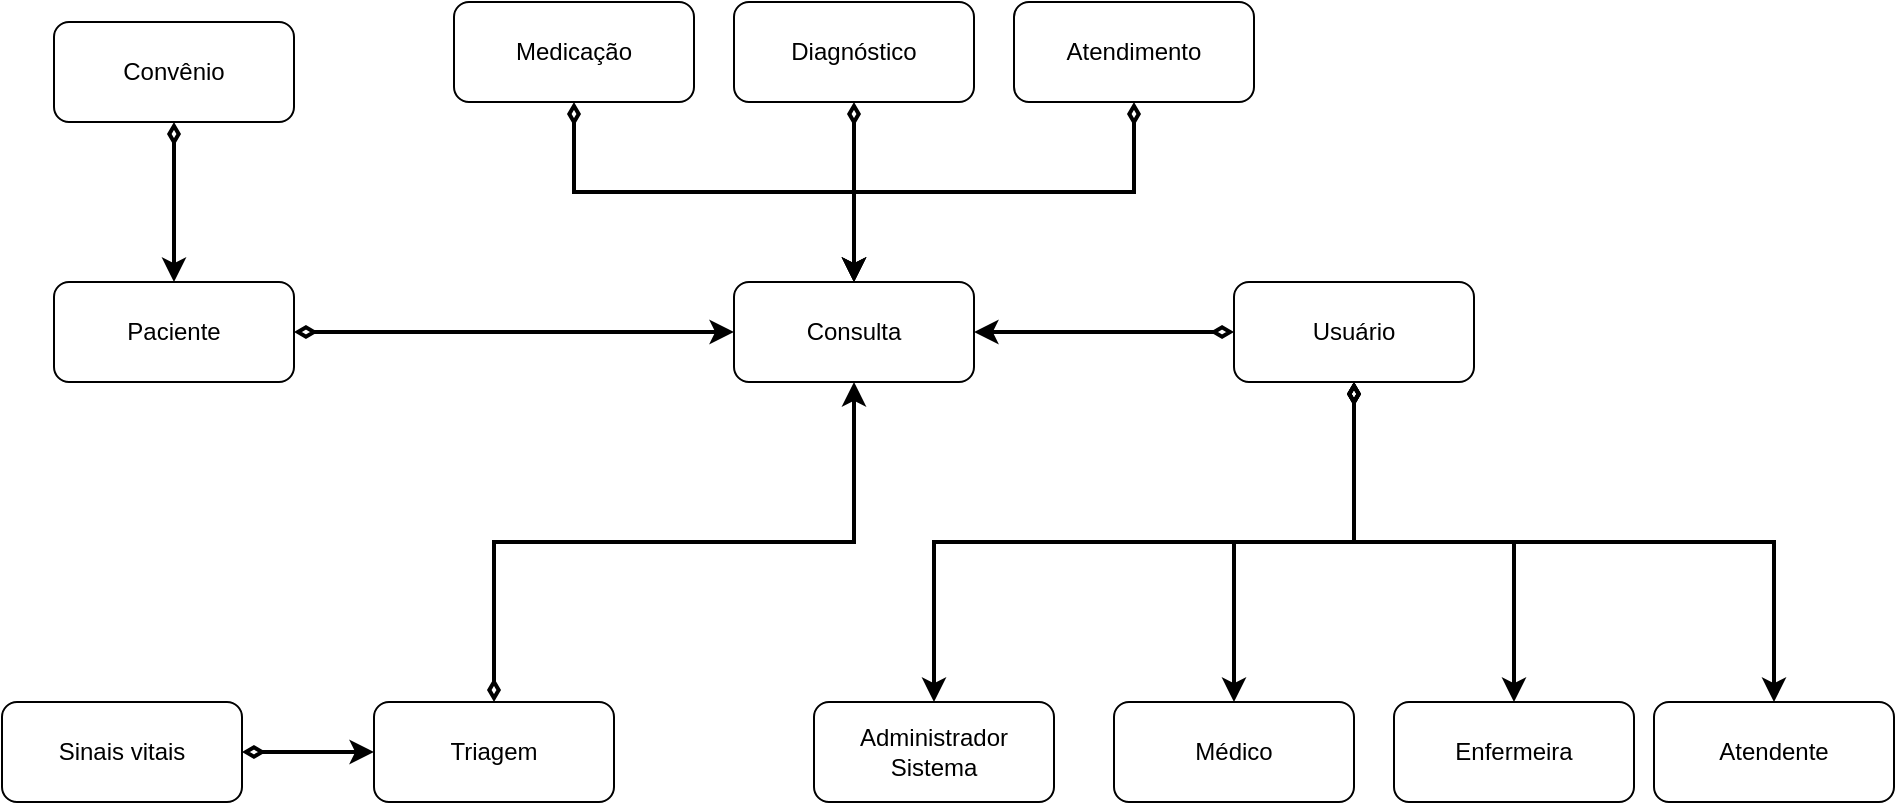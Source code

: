 <mxfile version="18.0.5" type="device"><diagram id="n6tGk-S3oQLHM7KrMcH-" name="Page-1"><mxGraphModel dx="868" dy="474" grid="1" gridSize="10" guides="1" tooltips="1" connect="1" arrows="1" fold="1" page="1" pageScale="1" pageWidth="827" pageHeight="1169" math="0" shadow="0"><root><mxCell id="0"/><mxCell id="1" parent="0"/><mxCell id="HS94LbHV-4xKSeU4BIWN-6" style="edgeStyle=orthogonalEdgeStyle;rounded=0;orthogonalLoop=1;jettySize=auto;html=1;exitX=1;exitY=0.5;exitDx=0;exitDy=0;startArrow=diamondThin;startFill=0;sourcePerimeterSpacing=0;targetPerimeterSpacing=0;strokeWidth=2;" edge="1" parent="1" source="HS94LbHV-4xKSeU4BIWN-1" target="HS94LbHV-4xKSeU4BIWN-2"><mxGeometry relative="1" as="geometry"/></mxCell><mxCell id="HS94LbHV-4xKSeU4BIWN-1" value="Paciente" style="rounded=1;whiteSpace=wrap;html=1;" vertex="1" parent="1"><mxGeometry x="380" y="290" width="120" height="50" as="geometry"/></mxCell><mxCell id="HS94LbHV-4xKSeU4BIWN-2" value="Consulta" style="rounded=1;whiteSpace=wrap;html=1;" vertex="1" parent="1"><mxGeometry x="720" y="290" width="120" height="50" as="geometry"/></mxCell><mxCell id="HS94LbHV-4xKSeU4BIWN-7" style="edgeStyle=orthogonalEdgeStyle;rounded=0;orthogonalLoop=1;jettySize=auto;html=1;exitX=0;exitY=0.5;exitDx=0;exitDy=0;startArrow=diamondThin;startFill=0;sourcePerimeterSpacing=0;targetPerimeterSpacing=0;strokeWidth=2;" edge="1" parent="1" source="HS94LbHV-4xKSeU4BIWN-3" target="HS94LbHV-4xKSeU4BIWN-2"><mxGeometry relative="1" as="geometry"/></mxCell><mxCell id="HS94LbHV-4xKSeU4BIWN-15" style="edgeStyle=orthogonalEdgeStyle;rounded=0;orthogonalLoop=1;jettySize=auto;html=1;entryX=0.5;entryY=0;entryDx=0;entryDy=0;startArrow=diamondThin;startFill=0;sourcePerimeterSpacing=0;targetPerimeterSpacing=0;strokeWidth=2;" edge="1" parent="1" source="HS94LbHV-4xKSeU4BIWN-3" target="HS94LbHV-4xKSeU4BIWN-14"><mxGeometry relative="1" as="geometry"/></mxCell><mxCell id="HS94LbHV-4xKSeU4BIWN-18" style="edgeStyle=orthogonalEdgeStyle;rounded=0;orthogonalLoop=1;jettySize=auto;html=1;exitX=0.5;exitY=1;exitDx=0;exitDy=0;entryX=0.5;entryY=0;entryDx=0;entryDy=0;startArrow=diamondThin;startFill=0;sourcePerimeterSpacing=0;targetPerimeterSpacing=0;strokeWidth=2;" edge="1" parent="1" source="HS94LbHV-4xKSeU4BIWN-3" target="HS94LbHV-4xKSeU4BIWN-10"><mxGeometry relative="1" as="geometry"/></mxCell><mxCell id="HS94LbHV-4xKSeU4BIWN-19" style="edgeStyle=orthogonalEdgeStyle;rounded=0;orthogonalLoop=1;jettySize=auto;html=1;exitX=0.5;exitY=1;exitDx=0;exitDy=0;entryX=0.5;entryY=0;entryDx=0;entryDy=0;startArrow=diamondThin;startFill=0;sourcePerimeterSpacing=0;targetPerimeterSpacing=0;strokeWidth=2;" edge="1" parent="1" source="HS94LbHV-4xKSeU4BIWN-3" target="HS94LbHV-4xKSeU4BIWN-17"><mxGeometry relative="1" as="geometry"/></mxCell><mxCell id="HS94LbHV-4xKSeU4BIWN-20" style="edgeStyle=orthogonalEdgeStyle;rounded=0;orthogonalLoop=1;jettySize=auto;html=1;exitX=0.5;exitY=1;exitDx=0;exitDy=0;entryX=0.5;entryY=0;entryDx=0;entryDy=0;startArrow=diamondThin;startFill=0;sourcePerimeterSpacing=0;targetPerimeterSpacing=0;strokeWidth=2;" edge="1" parent="1" source="HS94LbHV-4xKSeU4BIWN-3" target="HS94LbHV-4xKSeU4BIWN-16"><mxGeometry relative="1" as="geometry"/></mxCell><mxCell id="HS94LbHV-4xKSeU4BIWN-3" value="Usuário" style="rounded=1;whiteSpace=wrap;html=1;" vertex="1" parent="1"><mxGeometry x="970" y="290" width="120" height="50" as="geometry"/></mxCell><mxCell id="HS94LbHV-4xKSeU4BIWN-11" style="edgeStyle=orthogonalEdgeStyle;rounded=0;orthogonalLoop=1;jettySize=auto;html=1;exitX=0.5;exitY=0;exitDx=0;exitDy=0;startArrow=diamondThin;startFill=0;sourcePerimeterSpacing=0;targetPerimeterSpacing=0;strokeWidth=2;" edge="1" parent="1" source="HS94LbHV-4xKSeU4BIWN-8" target="HS94LbHV-4xKSeU4BIWN-2"><mxGeometry relative="1" as="geometry"/></mxCell><mxCell id="HS94LbHV-4xKSeU4BIWN-8" value="Triagem" style="rounded=1;whiteSpace=wrap;html=1;" vertex="1" parent="1"><mxGeometry x="540" y="500" width="120" height="50" as="geometry"/></mxCell><mxCell id="HS94LbHV-4xKSeU4BIWN-10" value="Administrador Sistema" style="rounded=1;whiteSpace=wrap;html=1;" vertex="1" parent="1"><mxGeometry x="760" y="500" width="120" height="50" as="geometry"/></mxCell><mxCell id="HS94LbHV-4xKSeU4BIWN-14" value="Médico" style="rounded=1;whiteSpace=wrap;html=1;" vertex="1" parent="1"><mxGeometry x="910" y="500" width="120" height="50" as="geometry"/></mxCell><mxCell id="HS94LbHV-4xKSeU4BIWN-16" value="Atendente" style="rounded=1;whiteSpace=wrap;html=1;" vertex="1" parent="1"><mxGeometry x="1180" y="500" width="120" height="50" as="geometry"/></mxCell><mxCell id="HS94LbHV-4xKSeU4BIWN-17" value="Enfermeira" style="rounded=1;whiteSpace=wrap;html=1;" vertex="1" parent="1"><mxGeometry x="1050" y="500" width="120" height="50" as="geometry"/></mxCell><mxCell id="HS94LbHV-4xKSeU4BIWN-22" style="edgeStyle=orthogonalEdgeStyle;rounded=0;orthogonalLoop=1;jettySize=auto;html=1;exitX=0.5;exitY=1;exitDx=0;exitDy=0;startArrow=diamondThin;startFill=0;sourcePerimeterSpacing=0;targetPerimeterSpacing=0;strokeWidth=2;" edge="1" parent="1" source="HS94LbHV-4xKSeU4BIWN-21" target="HS94LbHV-4xKSeU4BIWN-2"><mxGeometry relative="1" as="geometry"/></mxCell><mxCell id="HS94LbHV-4xKSeU4BIWN-21" value="Medicação" style="rounded=1;whiteSpace=wrap;html=1;" vertex="1" parent="1"><mxGeometry x="580" y="150" width="120" height="50" as="geometry"/></mxCell><mxCell id="HS94LbHV-4xKSeU4BIWN-24" style="edgeStyle=orthogonalEdgeStyle;rounded=0;orthogonalLoop=1;jettySize=auto;html=1;exitX=0.5;exitY=1;exitDx=0;exitDy=0;entryX=0.5;entryY=0;entryDx=0;entryDy=0;startArrow=diamondThin;startFill=0;sourcePerimeterSpacing=0;targetPerimeterSpacing=0;strokeWidth=2;" edge="1" parent="1" source="HS94LbHV-4xKSeU4BIWN-23" target="HS94LbHV-4xKSeU4BIWN-1"><mxGeometry relative="1" as="geometry"/></mxCell><mxCell id="HS94LbHV-4xKSeU4BIWN-23" value="Convênio" style="rounded=1;whiteSpace=wrap;html=1;" vertex="1" parent="1"><mxGeometry x="380" y="160" width="120" height="50" as="geometry"/></mxCell><mxCell id="HS94LbHV-4xKSeU4BIWN-26" style="edgeStyle=orthogonalEdgeStyle;rounded=0;orthogonalLoop=1;jettySize=auto;html=1;exitX=0.5;exitY=1;exitDx=0;exitDy=0;entryX=0.5;entryY=0;entryDx=0;entryDy=0;startArrow=diamondThin;startFill=0;sourcePerimeterSpacing=0;targetPerimeterSpacing=0;strokeWidth=2;" edge="1" parent="1" source="HS94LbHV-4xKSeU4BIWN-25" target="HS94LbHV-4xKSeU4BIWN-2"><mxGeometry relative="1" as="geometry"/></mxCell><mxCell id="HS94LbHV-4xKSeU4BIWN-25" value="Atendimento" style="rounded=1;whiteSpace=wrap;html=1;" vertex="1" parent="1"><mxGeometry x="860" y="150" width="120" height="50" as="geometry"/></mxCell><mxCell id="HS94LbHV-4xKSeU4BIWN-28" style="edgeStyle=orthogonalEdgeStyle;rounded=0;orthogonalLoop=1;jettySize=auto;html=1;exitX=0.5;exitY=1;exitDx=0;exitDy=0;startArrow=diamondThin;startFill=0;sourcePerimeterSpacing=0;targetPerimeterSpacing=0;strokeWidth=2;" edge="1" parent="1" source="HS94LbHV-4xKSeU4BIWN-27" target="HS94LbHV-4xKSeU4BIWN-2"><mxGeometry relative="1" as="geometry"/></mxCell><mxCell id="HS94LbHV-4xKSeU4BIWN-27" value="Diagnóstico" style="rounded=1;whiteSpace=wrap;html=1;" vertex="1" parent="1"><mxGeometry x="720" y="150" width="120" height="50" as="geometry"/></mxCell><mxCell id="HS94LbHV-4xKSeU4BIWN-30" style="edgeStyle=orthogonalEdgeStyle;rounded=0;orthogonalLoop=1;jettySize=auto;html=1;exitX=1;exitY=0.5;exitDx=0;exitDy=0;entryX=0;entryY=0.5;entryDx=0;entryDy=0;startArrow=diamondThin;startFill=0;sourcePerimeterSpacing=0;targetPerimeterSpacing=0;strokeWidth=2;" edge="1" parent="1" source="HS94LbHV-4xKSeU4BIWN-29" target="HS94LbHV-4xKSeU4BIWN-8"><mxGeometry relative="1" as="geometry"/></mxCell><mxCell id="HS94LbHV-4xKSeU4BIWN-29" value="Sinais vitais" style="rounded=1;whiteSpace=wrap;html=1;" vertex="1" parent="1"><mxGeometry x="354" y="500" width="120" height="50" as="geometry"/></mxCell></root></mxGraphModel></diagram></mxfile>